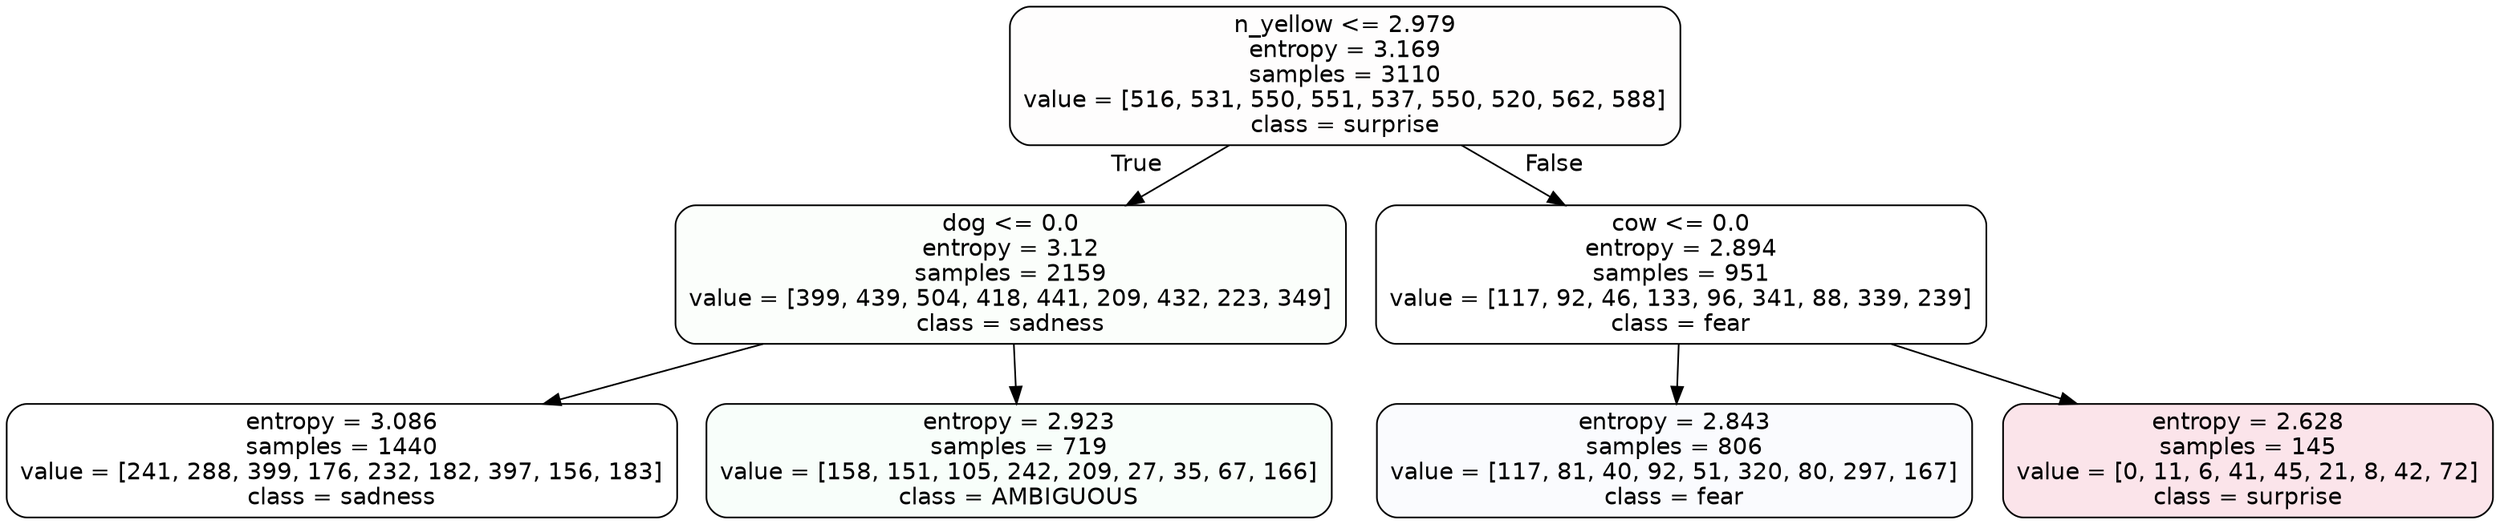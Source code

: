 digraph Tree {
node [shape=box, style="filled, rounded", color="black", fontname=helvetica] ;
edge [fontname=helvetica] ;
0 [label="n_yellow <= 2.979\nentropy = 3.169\nsamples = 3110\nvalue = [516, 531, 550, 551, 537, 550, 520, 562, 588]\nclass = surprise", fillcolor="#e5396402"] ;
1 [label="dog <= 0.0\nentropy = 3.12\nsamples = 2159\nvalue = [399, 439, 504, 418, 441, 209, 432, 223, 349]\nclass = sadness", fillcolor="#64e53905"] ;
0 -> 1 [labeldistance=2.5, labelangle=45, headlabel="True"] ;
2 [label="entropy = 3.086\nsamples = 1440\nvalue = [241, 288, 399, 176, 232, 182, 397, 156, 183]\nclass = sadness", fillcolor="#64e53900"] ;
1 -> 2 ;
3 [label="entropy = 2.923\nsamples = 719\nvalue = [158, 151, 105, 242, 209, 27, 35, 67, 166]\nclass = AMBIGUOUS", fillcolor="#39e58109"] ;
1 -> 3 ;
4 [label="cow <= 0.0\nentropy = 2.894\nsamples = 951\nvalue = [117, 92, 46, 133, 96, 341, 88, 339, 239]\nclass = fear", fillcolor="#3964e500"] ;
0 -> 4 [labeldistance=2.5, labelangle=-45, headlabel="False"] ;
5 [label="entropy = 2.843\nsamples = 806\nvalue = [117, 81, 40, 92, 51, 320, 80, 297, 167]\nclass = fear", fillcolor="#3964e506"] ;
4 -> 5 ;
6 [label="entropy = 2.628\nsamples = 145\nvalue = [0, 11, 6, 41, 45, 21, 8, 42, 72]\nclass = surprise", fillcolor="#e5396422"] ;
4 -> 6 ;
}